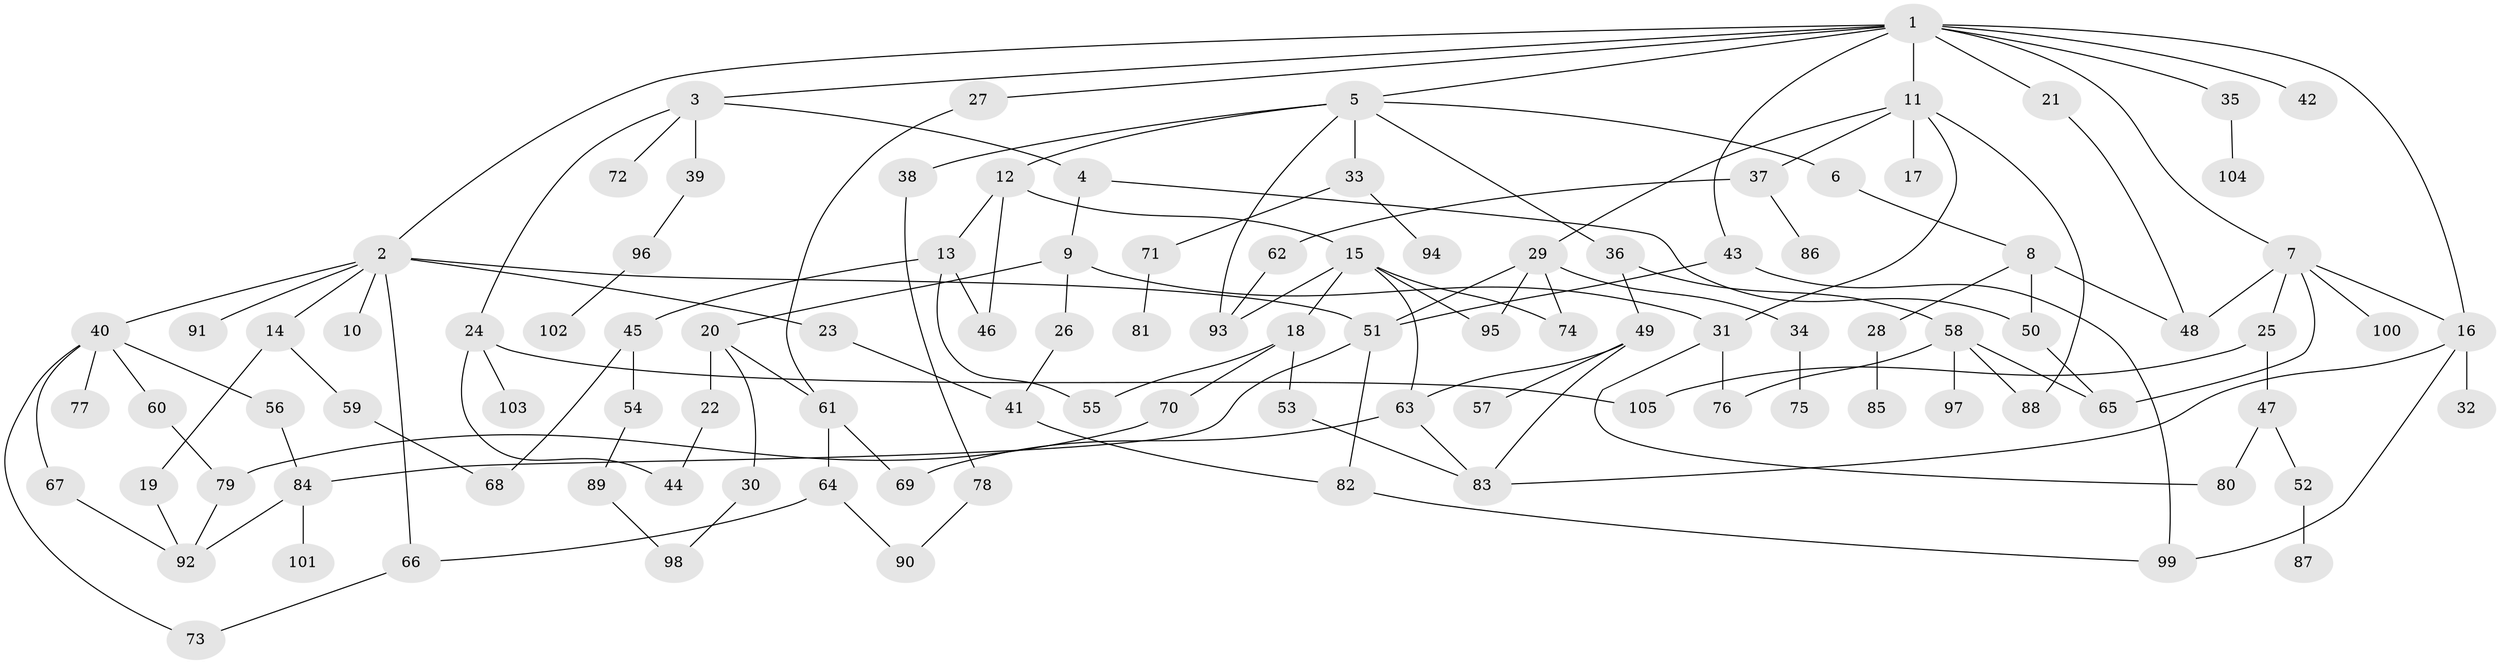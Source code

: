 // coarse degree distribution, {9: 0.014705882352941176, 7: 0.029411764705882353, 6: 0.058823529411764705, 8: 0.029411764705882353, 4: 0.1323529411764706, 3: 0.27941176470588236, 1: 0.19117647058823528, 2: 0.25, 5: 0.014705882352941176}
// Generated by graph-tools (version 1.1) at 2025/51/02/27/25 19:51:37]
// undirected, 105 vertices, 144 edges
graph export_dot {
graph [start="1"]
  node [color=gray90,style=filled];
  1;
  2;
  3;
  4;
  5;
  6;
  7;
  8;
  9;
  10;
  11;
  12;
  13;
  14;
  15;
  16;
  17;
  18;
  19;
  20;
  21;
  22;
  23;
  24;
  25;
  26;
  27;
  28;
  29;
  30;
  31;
  32;
  33;
  34;
  35;
  36;
  37;
  38;
  39;
  40;
  41;
  42;
  43;
  44;
  45;
  46;
  47;
  48;
  49;
  50;
  51;
  52;
  53;
  54;
  55;
  56;
  57;
  58;
  59;
  60;
  61;
  62;
  63;
  64;
  65;
  66;
  67;
  68;
  69;
  70;
  71;
  72;
  73;
  74;
  75;
  76;
  77;
  78;
  79;
  80;
  81;
  82;
  83;
  84;
  85;
  86;
  87;
  88;
  89;
  90;
  91;
  92;
  93;
  94;
  95;
  96;
  97;
  98;
  99;
  100;
  101;
  102;
  103;
  104;
  105;
  1 -- 2;
  1 -- 3;
  1 -- 5;
  1 -- 7;
  1 -- 11;
  1 -- 16;
  1 -- 21;
  1 -- 27;
  1 -- 35;
  1 -- 42;
  1 -- 43;
  2 -- 10;
  2 -- 14;
  2 -- 23;
  2 -- 40;
  2 -- 51;
  2 -- 66;
  2 -- 91;
  3 -- 4;
  3 -- 24;
  3 -- 39;
  3 -- 72;
  4 -- 9;
  4 -- 50;
  5 -- 6;
  5 -- 12;
  5 -- 33;
  5 -- 36;
  5 -- 38;
  5 -- 93;
  6 -- 8;
  7 -- 25;
  7 -- 100;
  7 -- 65;
  7 -- 48;
  7 -- 16;
  8 -- 28;
  8 -- 50;
  8 -- 48;
  9 -- 20;
  9 -- 26;
  9 -- 31;
  11 -- 17;
  11 -- 29;
  11 -- 31;
  11 -- 37;
  11 -- 88;
  12 -- 13;
  12 -- 15;
  12 -- 46;
  13 -- 45;
  13 -- 46;
  13 -- 55;
  14 -- 19;
  14 -- 59;
  15 -- 18;
  15 -- 93;
  15 -- 95;
  15 -- 63;
  15 -- 74;
  16 -- 32;
  16 -- 99;
  16 -- 83;
  18 -- 53;
  18 -- 70;
  18 -- 55;
  19 -- 92;
  20 -- 22;
  20 -- 30;
  20 -- 61;
  21 -- 48;
  22 -- 44;
  23 -- 41;
  24 -- 103;
  24 -- 105;
  24 -- 44;
  25 -- 47;
  25 -- 105;
  26 -- 41;
  27 -- 61;
  28 -- 85;
  29 -- 34;
  29 -- 74;
  29 -- 95;
  29 -- 51;
  30 -- 98;
  31 -- 80;
  31 -- 76;
  33 -- 71;
  33 -- 94;
  34 -- 75;
  35 -- 104;
  36 -- 49;
  36 -- 58;
  37 -- 62;
  37 -- 86;
  38 -- 78;
  39 -- 96;
  40 -- 56;
  40 -- 60;
  40 -- 67;
  40 -- 77;
  40 -- 73;
  41 -- 82;
  43 -- 51;
  43 -- 99;
  45 -- 54;
  45 -- 68;
  47 -- 52;
  47 -- 80;
  49 -- 57;
  49 -- 63;
  49 -- 83;
  50 -- 65;
  51 -- 82;
  51 -- 84;
  52 -- 87;
  53 -- 83;
  54 -- 89;
  56 -- 84;
  58 -- 65;
  58 -- 76;
  58 -- 88;
  58 -- 97;
  59 -- 68;
  60 -- 79;
  61 -- 64;
  61 -- 69;
  62 -- 93;
  63 -- 83;
  63 -- 69;
  64 -- 90;
  64 -- 66;
  66 -- 73;
  67 -- 92;
  70 -- 79;
  71 -- 81;
  78 -- 90;
  79 -- 92;
  82 -- 99;
  84 -- 101;
  84 -- 92;
  89 -- 98;
  96 -- 102;
}
